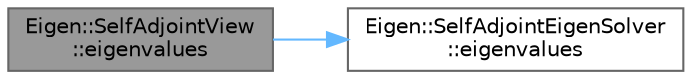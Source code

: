 digraph "Eigen::SelfAdjointView::eigenvalues"
{
 // LATEX_PDF_SIZE
  bgcolor="transparent";
  edge [fontname=Helvetica,fontsize=10,labelfontname=Helvetica,labelfontsize=10];
  node [fontname=Helvetica,fontsize=10,shape=box,height=0.2,width=0.4];
  rankdir="LR";
  Node1 [id="Node000001",label="Eigen::SelfAdjointView\l::eigenvalues",height=0.2,width=0.4,color="gray40", fillcolor="grey60", style="filled", fontcolor="black",tooltip="Computes the eigenvalues of a matrix"];
  Node1 -> Node2 [id="edge1_Node000001_Node000002",color="steelblue1",style="solid",tooltip=" "];
  Node2 [id="Node000002",label="Eigen::SelfAdjointEigenSolver\l::eigenvalues",height=0.2,width=0.4,color="grey40", fillcolor="white", style="filled",URL="$class_eigen_1_1_self_adjoint_eigen_solver.html#aea708eb6ecf37fcaa7d415fec2892d60",tooltip="Returns the eigenvalues of given matrix."];
}
